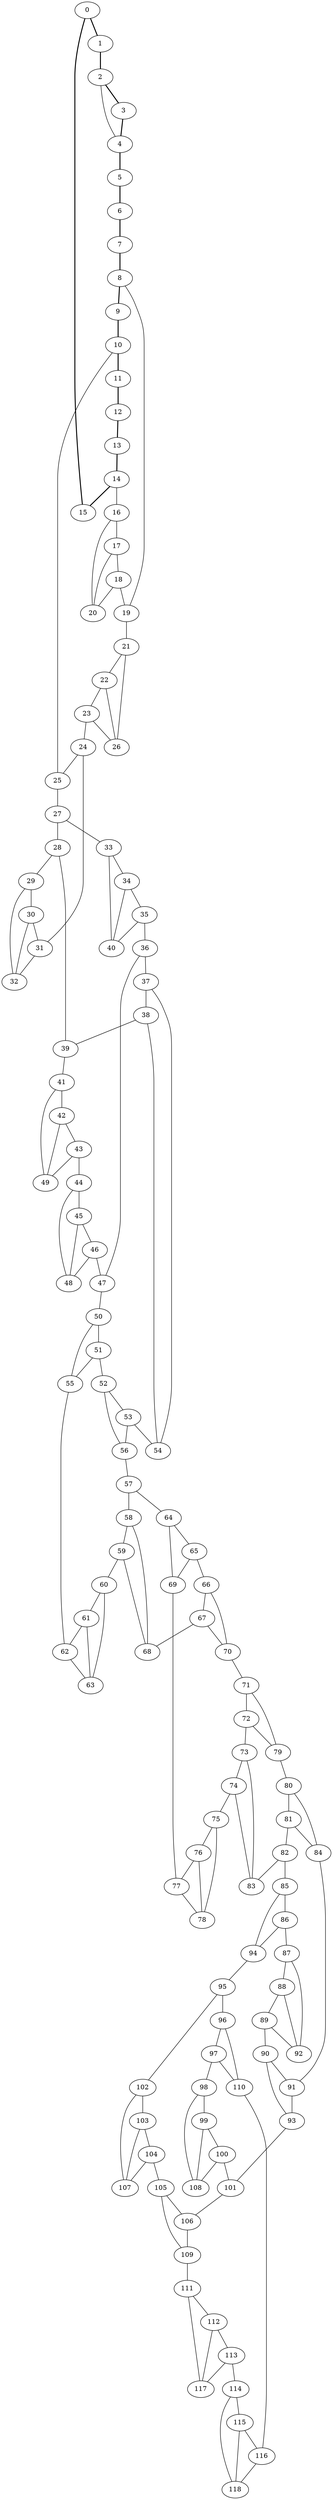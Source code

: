 //Inside of this graph isn't 3-connected
graph G {
0 [ pos = " 30.00,0.00!" ];
0 -- 1[style=bold];
0 -- 15[style=bold];
1 [ pos = " 27.72,11.48!" ];
1 -- 2[style=bold];
2 [ pos = " 21.21,21.21!" ];
2 -- 3[style=bold];
2 -- 4;
3 [ pos = " 11.48,27.72!" ];
3 -- 4[style=bold];
4 [ pos = " 0.00,30.00!" ];
4 -- 5[style=bold];
5 [ pos = " -11.48,27.72!" ];
5 -- 6[style=bold];
6 [ pos = " -21.21,21.21!" ];
6 -- 7[style=bold];
7 [ pos = " -27.72,11.48!" ];
7 -- 8[style=bold];
8 [ pos = " -30.00,0.00!" ];
8 -- 9[style=bold];
8 -- 19;
9 [ pos = " -27.72,-11.48!" ];
9 -- 10[style=bold];
10 [ pos = " -21.21,-21.21!" ];
10 -- 11[style=bold];
10 -- 25;
11 [ pos = " -11.48,-27.72!" ];
11 -- 12[style=bold];
12 [ pos = " 0.00,-30.00!" ];
12 -- 13[style=bold];
13 [ pos = " 11.48,-27.72!" ];
13 -- 14[style=bold];
14 [ pos = " 21.21,-21.21!" ];
14 -- 15[style=bold];
14 -- 16;
15 [ pos = " 27.72,-11.48!" ];
16 -- 17;
16 -- 20;
17 -- 18;
17 -- 20;
18 -- 19;
18 -- 20;
19 -- 21;
21 -- 22;
21 -- 26;
22 -- 23;
22 -- 26;
23 -- 24;
23 -- 26;
24 -- 25;
24 -- 31;
25 -- 27;
27 -- 28;
27 -- 33;
28 -- 29;
28 -- 39;
29 -- 30;
29 -- 32;
30 -- 31;
30 -- 32;
31 -- 32;
33 -- 34;
33 -- 40;
34 -- 35;
34 -- 40;
35 -- 36;
35 -- 40;
36 -- 37;
36 -- 47;
37 -- 38;
37 -- 54;
38 -- 39;
38 -- 54;
39 -- 41;
41 -- 42;
41 -- 49;
42 -- 43;
42 -- 49;
43 -- 44;
43 -- 49;
44 -- 45;
44 -- 48;
45 -- 46;
45 -- 48;
46 -- 47;
46 -- 48;
47 -- 50;
50 -- 51;
50 -- 55;
51 -- 52;
51 -- 55;
52 -- 53;
52 -- 56;
53 -- 54;
53 -- 56;
55 -- 62;
56 -- 57;
57 -- 58;
57 -- 64;
58 -- 59;
58 -- 68;
59 -- 60;
59 -- 68;
60 -- 61;
60 -- 63;
61 -- 62;
61 -- 63;
62 -- 63;
64 -- 65;
64 -- 69;
65 -- 66;
65 -- 69;
66 -- 67;
66 -- 70;
67 -- 68;
67 -- 70;
69 -- 77;
70 -- 71;
71 -- 72;
71 -- 79;
72 -- 73;
72 -- 79;
73 -- 74;
73 -- 83;
74 -- 75;
74 -- 83;
75 -- 76;
75 -- 78;
76 -- 77;
76 -- 78;
77 -- 78;
79 -- 80;
80 -- 81;
80 -- 84;
81 -- 82;
81 -- 84;
82 -- 83;
82 -- 85;
84 -- 91;
85 -- 86;
85 -- 94;
86 -- 87;
86 -- 94;
87 -- 88;
87 -- 92;
88 -- 89;
88 -- 92;
89 -- 90;
89 -- 92;
90 -- 91;
90 -- 93;
91 -- 93;
93 -- 101;
94 -- 95;
95 -- 96;
95 -- 102;
96 -- 97;
96 -- 110;
97 -- 98;
97 -- 110;
98 -- 99;
98 -- 108;
99 -- 100;
99 -- 108;
100 -- 101;
100 -- 108;
101 -- 106;
102 -- 103;
102 -- 107;
103 -- 104;
103 -- 107;
104 -- 105;
104 -- 107;
105 -- 106;
105 -- 109;
106 -- 109;
109 -- 111;
110 -- 116;
111 -- 112;
111 -- 117;
112 -- 113;
112 -- 117;
113 -- 114;
113 -- 117;
114 -- 115;
114 -- 118;
115 -- 116;
115 -- 118;
116 -- 118;
}
